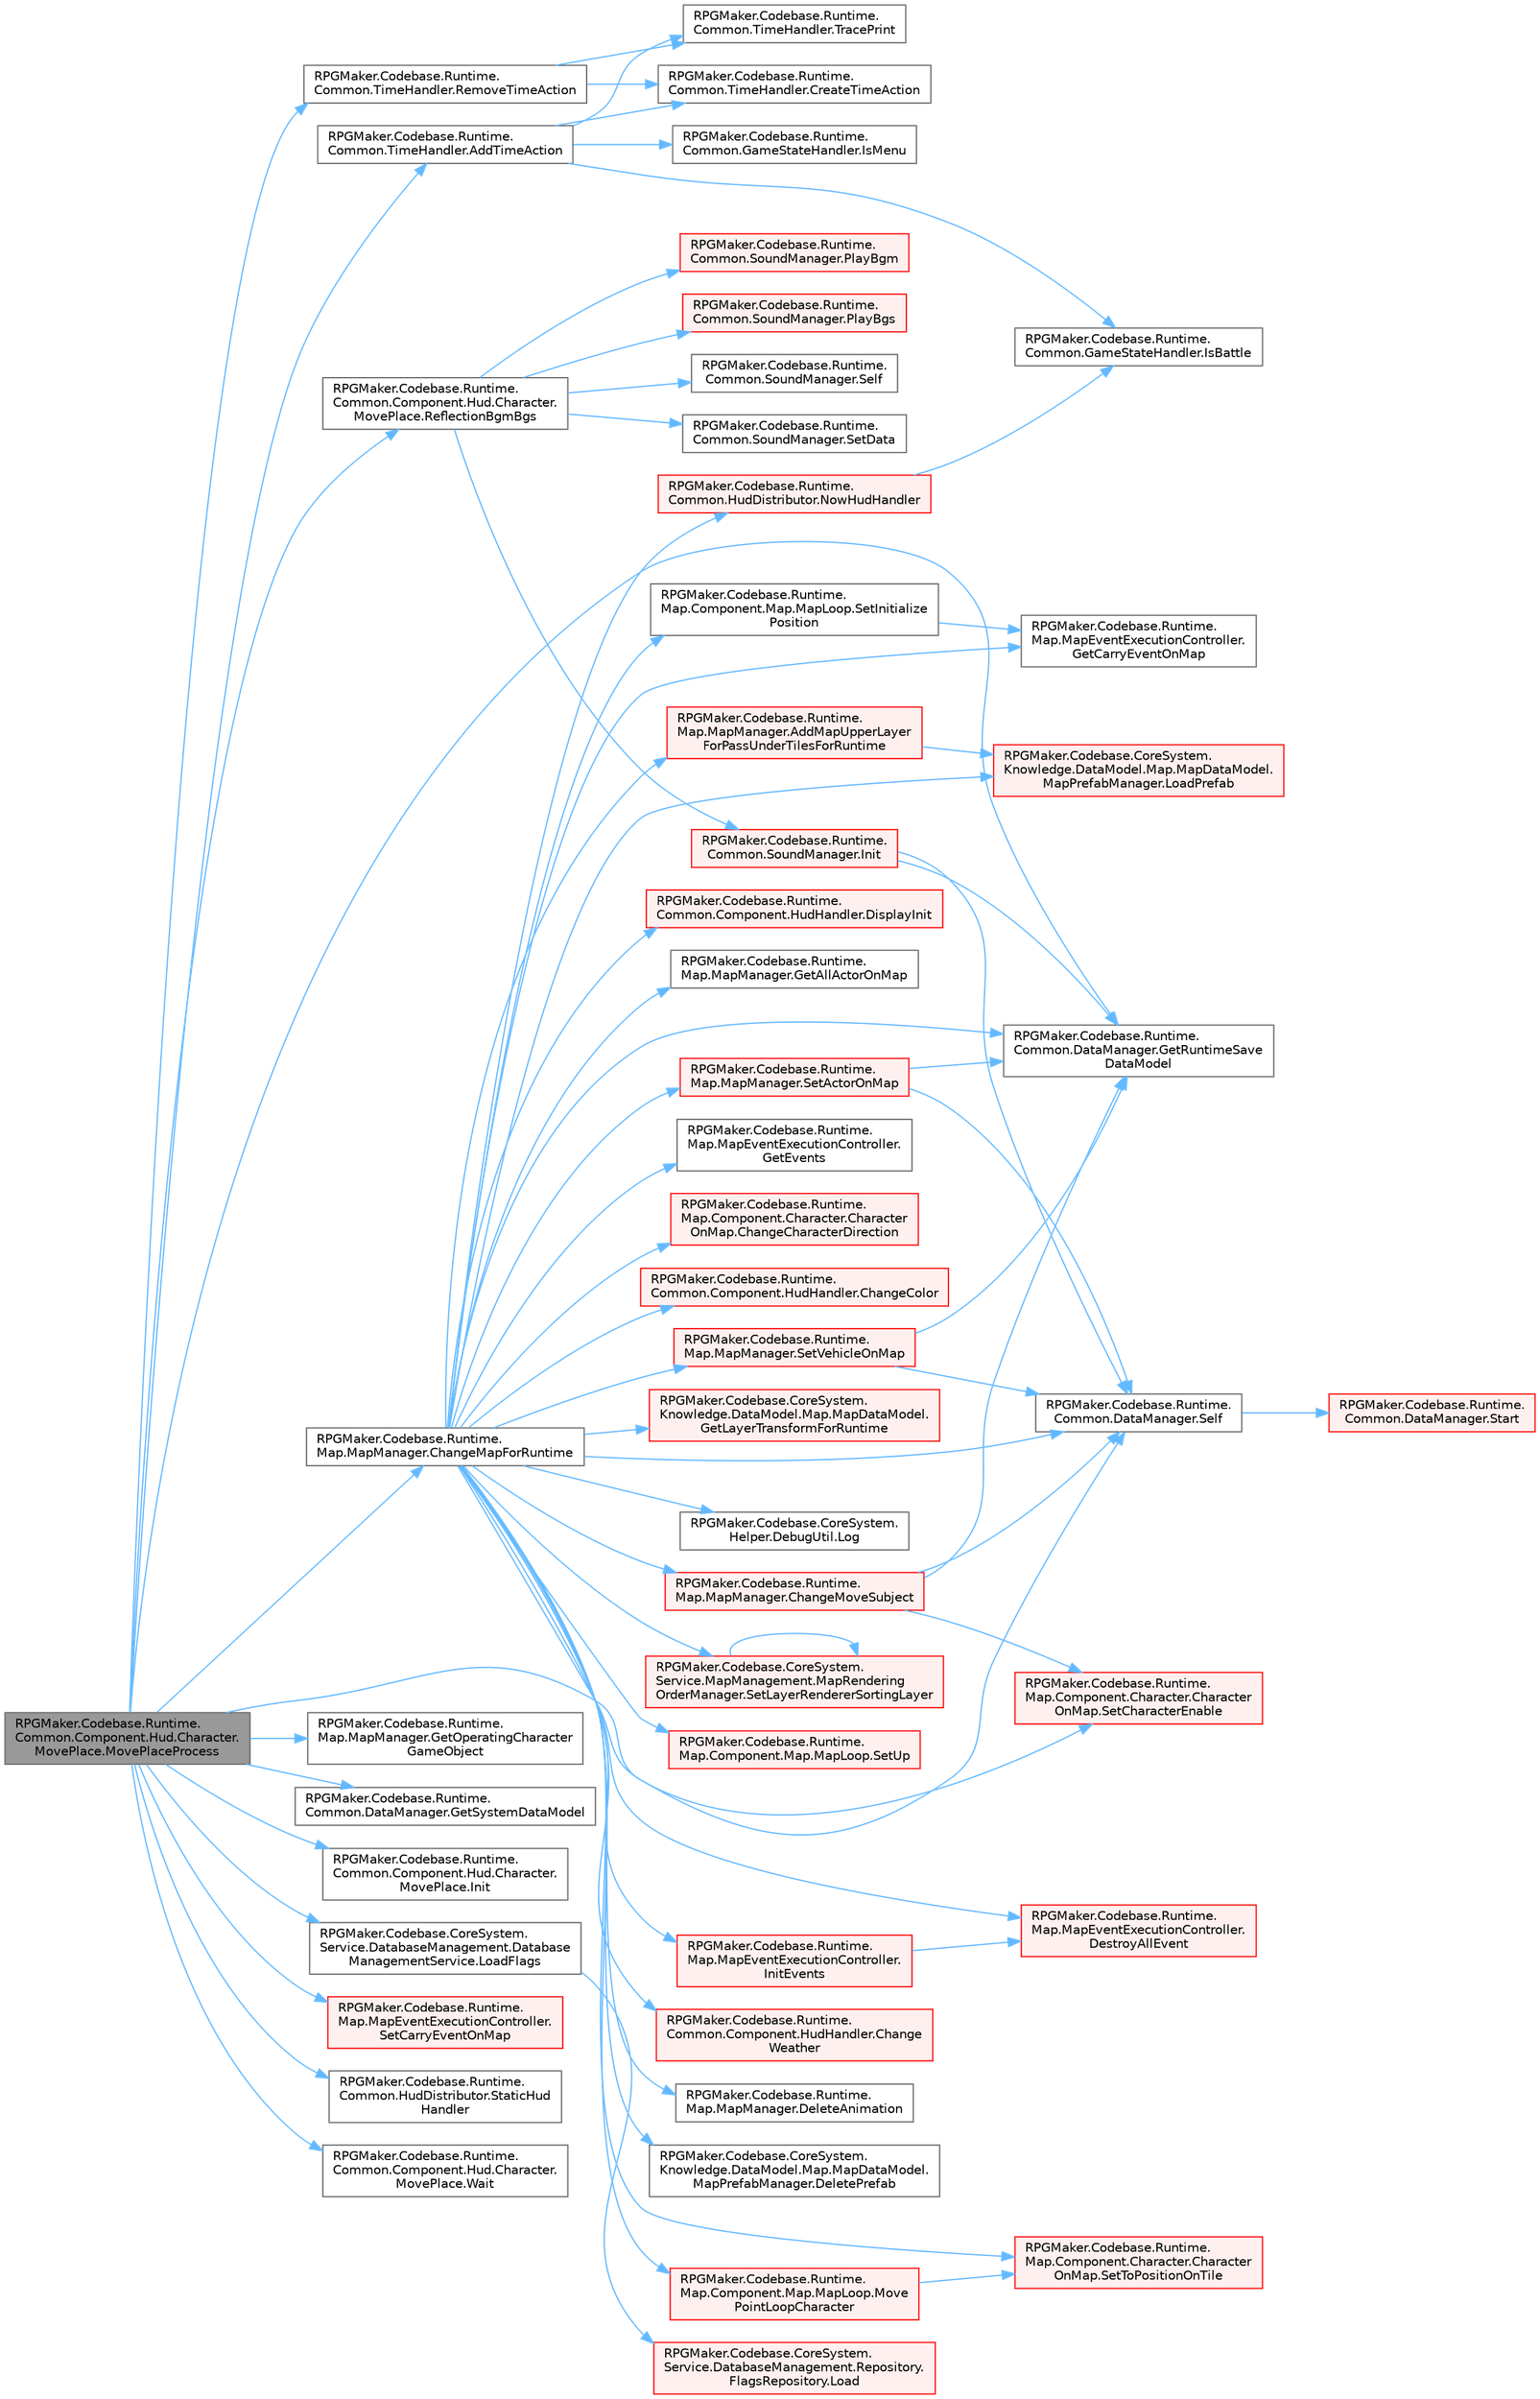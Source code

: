 digraph "RPGMaker.Codebase.Runtime.Common.Component.Hud.Character.MovePlace.MovePlaceProcess"
{
 // LATEX_PDF_SIZE
  bgcolor="transparent";
  edge [fontname=Helvetica,fontsize=10,labelfontname=Helvetica,labelfontsize=10];
  node [fontname=Helvetica,fontsize=10,shape=box,height=0.2,width=0.4];
  rankdir="LR";
  Node1 [id="Node000001",label="RPGMaker.Codebase.Runtime.\lCommon.Component.Hud.Character.\lMovePlace.MovePlaceProcess",height=0.2,width=0.4,color="gray40", fillcolor="grey60", style="filled", fontcolor="black",tooltip="😁 場所処理移動"];
  Node1 -> Node2 [id="edge1_Node000001_Node000002",color="steelblue1",style="solid",tooltip=" "];
  Node2 [id="Node000002",label="RPGMaker.Codebase.Runtime.\lCommon.TimeHandler.AddTimeAction",height=0.2,width=0.4,color="grey40", fillcolor="white", style="filled",URL="$d3/dac/class_r_p_g_maker_1_1_codebase_1_1_runtime_1_1_common_1_1_time_handler.html#ac4a358a4a2136a175a780d969a5a2ae2",tooltip="😁 実行するActionの登録"];
  Node2 -> Node3 [id="edge2_Node000002_Node000003",color="steelblue1",style="solid",tooltip=" "];
  Node3 [id="Node000003",label="RPGMaker.Codebase.Runtime.\lCommon.TimeHandler.CreateTimeAction",height=0.2,width=0.4,color="grey40", fillcolor="white", style="filled",URL="$d3/dac/class_r_p_g_maker_1_1_codebase_1_1_runtime_1_1_common_1_1_time_handler.html#a5eef3d1f8380e9a82f53b599f3a3b2d5",tooltip="😁 時間動作作成"];
  Node2 -> Node4 [id="edge3_Node000002_Node000004",color="steelblue1",style="solid",tooltip=" "];
  Node4 [id="Node000004",label="RPGMaker.Codebase.Runtime.\lCommon.GameStateHandler.IsBattle",height=0.2,width=0.4,color="grey40", fillcolor="white", style="filled",URL="$de/d2c/class_r_p_g_maker_1_1_codebase_1_1_runtime_1_1_common_1_1_game_state_handler.html#ad21ee0055358ca67238c33be028d2d7b",tooltip="😁 現在の状態がBATTLEまたは、BATTLE_EVENTかどうかを返却する"];
  Node2 -> Node5 [id="edge4_Node000002_Node000005",color="steelblue1",style="solid",tooltip=" "];
  Node5 [id="Node000005",label="RPGMaker.Codebase.Runtime.\lCommon.GameStateHandler.IsMenu",height=0.2,width=0.4,color="grey40", fillcolor="white", style="filled",URL="$de/d2c/class_r_p_g_maker_1_1_codebase_1_1_runtime_1_1_common_1_1_game_state_handler.html#a08635f6fd879412581bd0c23e3559838",tooltip="😁 現在の状態がMENUかどうかを返却する"];
  Node2 -> Node6 [id="edge5_Node000002_Node000006",color="steelblue1",style="solid",tooltip=" "];
  Node6 [id="Node000006",label="RPGMaker.Codebase.Runtime.\lCommon.TimeHandler.TracePrint",height=0.2,width=0.4,color="grey40", fillcolor="white", style="filled",URL="$d3/dac/class_r_p_g_maker_1_1_codebase_1_1_runtime_1_1_common_1_1_time_handler.html#a8c7773e140b3739304925ce8a0198ee5",tooltip="😁 トレース・プリント"];
  Node1 -> Node7 [id="edge6_Node000001_Node000007",color="steelblue1",style="solid",tooltip=" "];
  Node7 [id="Node000007",label="RPGMaker.Codebase.Runtime.\lMap.MapManager.ChangeMapForRuntime",height=0.2,width=0.4,color="grey40", fillcolor="white", style="filled",URL="$d5/d0f/class_r_p_g_maker_1_1_codebase_1_1_runtime_1_1_map_1_1_map_manager.html#a164b0a6efee413b3cff10ea519ab8029",tooltip="マップを表示する"];
  Node7 -> Node8 [id="edge7_Node000007_Node000008",color="steelblue1",style="solid",tooltip=" "];
  Node8 [id="Node000008",label="RPGMaker.Codebase.Runtime.\lMap.MapManager.AddMapUpperLayer\lForPassUnderTilesForRuntime",height=0.2,width=0.4,color="red", fillcolor="#FFF0F0", style="filled",URL="$d5/d0f/class_r_p_g_maker_1_1_codebase_1_1_runtime_1_1_map_1_1_map_manager.html#aebcec49d022bd3f004acb8f77291ae6e",tooltip="下をくぐり抜けるタイル表示用の上層レイヤーを追加する。"];
  Node8 -> Node11 [id="edge8_Node000008_Node000011",color="steelblue1",style="solid",tooltip=" "];
  Node11 [id="Node000011",label="RPGMaker.Codebase.CoreSystem.\lKnowledge.DataModel.Map.MapDataModel.\lMapPrefabManager.LoadPrefab",height=0.2,width=0.4,color="red", fillcolor="#FFF0F0", style="filled",URL="$dd/db9/class_r_p_g_maker_1_1_codebase_1_1_core_system_1_1_knowledge_1_1_data_model_1_1_map_1_1_map_data_model_1_1_map_prefab_manager.html#a242e52d6c89e04659a56c186666f512d",tooltip="😁 重いファイルは必要な時にLoadするための処理"];
  Node7 -> Node18 [id="edge9_Node000007_Node000018",color="steelblue1",style="solid",tooltip=" "];
  Node18 [id="Node000018",label="RPGMaker.Codebase.Runtime.\lMap.Component.Character.Character\lOnMap.ChangeCharacterDirection",height=0.2,width=0.4,color="red", fillcolor="#FFF0F0", style="filled",URL="$d0/dad/class_r_p_g_maker_1_1_codebase_1_1_runtime_1_1_map_1_1_component_1_1_character_1_1_character_on_map.html#adfcb95a5cb4a72b7940a9260b208703e",tooltip="向きを変える"];
  Node7 -> Node24 [id="edge10_Node000007_Node000024",color="steelblue1",style="solid",tooltip=" "];
  Node24 [id="Node000024",label="RPGMaker.Codebase.Runtime.\lCommon.Component.HudHandler.ChangeColor",height=0.2,width=0.4,color="red", fillcolor="#FFF0F0", style="filled",URL="$d4/ddb/class_r_p_g_maker_1_1_codebase_1_1_runtime_1_1_common_1_1_component_1_1_hud_handler.html#a707280034c5a181f1c578baf129640db",tooltip="😁 色変更"];
  Node7 -> Node68 [id="edge11_Node000007_Node000068",color="steelblue1",style="solid",tooltip=" "];
  Node68 [id="Node000068",label="RPGMaker.Codebase.Runtime.\lMap.MapManager.ChangeMoveSubject",height=0.2,width=0.4,color="red", fillcolor="#FFF0F0", style="filled",URL="$d5/d0f/class_r_p_g_maker_1_1_codebase_1_1_runtime_1_1_map_1_1_map_manager.html#a5d00d2c525cee192d90fc53bbc0c8682",tooltip=" "];
  Node68 -> Node29 [id="edge12_Node000068_Node000029",color="steelblue1",style="solid",tooltip=" "];
  Node29 [id="Node000029",label="RPGMaker.Codebase.Runtime.\lCommon.DataManager.GetRuntimeSave\lDataModel",height=0.2,width=0.4,color="grey40", fillcolor="white", style="filled",URL="$d5/d08/class_r_p_g_maker_1_1_codebase_1_1_runtime_1_1_common_1_1_data_manager.html#aa008ccb1bfddc97c2c6618cfe1fe9ab9",tooltip=" "];
  Node68 -> Node30 [id="edge13_Node000068_Node000030",color="steelblue1",style="solid",tooltip=" "];
  Node30 [id="Node000030",label="RPGMaker.Codebase.Runtime.\lCommon.DataManager.Self",height=0.2,width=0.4,color="grey40", fillcolor="white", style="filled",URL="$d5/d08/class_r_p_g_maker_1_1_codebase_1_1_runtime_1_1_common_1_1_data_manager.html#a8f0a40fd71fe0a873d1905e106299934",tooltip=" "];
  Node30 -> Node31 [id="edge14_Node000030_Node000031",color="steelblue1",style="solid",tooltip=" "];
  Node31 [id="Node000031",label="RPGMaker.Codebase.Runtime.\lCommon.DataManager.Start",height=0.2,width=0.4,color="red", fillcolor="#FFF0F0", style="filled",URL="$d5/d08/class_r_p_g_maker_1_1_codebase_1_1_runtime_1_1_common_1_1_data_manager.html#ace8f5b29b336a071e6383ecdbe0f85c5",tooltip=" "];
  Node68 -> Node253 [id="edge15_Node000068_Node000253",color="steelblue1",style="solid",tooltip=" "];
  Node253 [id="Node000253",label="RPGMaker.Codebase.Runtime.\lMap.Component.Character.Character\lOnMap.SetCharacterEnable",height=0.2,width=0.4,color="red", fillcolor="#FFF0F0", style="filled",URL="$d0/dad/class_r_p_g_maker_1_1_codebase_1_1_runtime_1_1_map_1_1_component_1_1_character_1_1_character_on_map.html#a756f1d45637d9696729bae9d07e79b81",tooltip=" "];
  Node7 -> Node287 [id="edge16_Node000007_Node000287",color="steelblue1",style="solid",tooltip=" "];
  Node287 [id="Node000287",label="RPGMaker.Codebase.Runtime.\lCommon.Component.HudHandler.Change\lWeather",height=0.2,width=0.4,color="red", fillcolor="#FFF0F0", style="filled",URL="$d4/ddb/class_r_p_g_maker_1_1_codebase_1_1_runtime_1_1_common_1_1_component_1_1_hud_handler.html#aa96841bec2a803f09cb83bf6399cc805",tooltip="😁 天気変更"];
  Node7 -> Node289 [id="edge17_Node000007_Node000289",color="steelblue1",style="solid",tooltip=" "];
  Node289 [id="Node000289",label="RPGMaker.Codebase.Runtime.\lMap.MapManager.DeleteAnimation",height=0.2,width=0.4,color="grey40", fillcolor="white", style="filled",URL="$d5/d0f/class_r_p_g_maker_1_1_codebase_1_1_runtime_1_1_map_1_1_map_manager.html#ac2a742daf38c7863f202f6d03e401281",tooltip="以降、セーブデータ関連"];
  Node7 -> Node290 [id="edge18_Node000007_Node000290",color="steelblue1",style="solid",tooltip=" "];
  Node290 [id="Node000290",label="RPGMaker.Codebase.CoreSystem.\lKnowledge.DataModel.Map.MapDataModel.\lMapPrefabManager.DeletePrefab",height=0.2,width=0.4,color="grey40", fillcolor="white", style="filled",URL="$dd/db9/class_r_p_g_maker_1_1_codebase_1_1_core_system_1_1_knowledge_1_1_data_model_1_1_map_1_1_map_data_model_1_1_map_prefab_manager.html#af652e3565eebb9a9b3dbabd1d56001ea",tooltip="😁 マップPrefabを削除"];
  Node7 -> Node291 [id="edge19_Node000007_Node000291",color="steelblue1",style="solid",tooltip=" "];
  Node291 [id="Node000291",label="RPGMaker.Codebase.Runtime.\lMap.MapEventExecutionController.\lDestroyAllEvent",height=0.2,width=0.4,color="red", fillcolor="#FFF0F0", style="filled",URL="$db/d6c/class_r_p_g_maker_1_1_codebase_1_1_runtime_1_1_map_1_1_map_event_execution_controller.html#a5af3576a0b4709a20541475e47014880",tooltip="全てのイベントを破棄する"];
  Node7 -> Node140 [id="edge20_Node000007_Node000140",color="steelblue1",style="solid",tooltip=" "];
  Node140 [id="Node000140",label="RPGMaker.Codebase.Runtime.\lCommon.Component.HudHandler.DisplayInit",height=0.2,width=0.4,color="red", fillcolor="#FFF0F0", style="filled",URL="$d4/ddb/class_r_p_g_maker_1_1_codebase_1_1_runtime_1_1_common_1_1_component_1_1_hud_handler.html#a48d9151e60197c1fc6ca30ce116c953c",tooltip="😁 初期化表示"];
  Node7 -> Node293 [id="edge21_Node000007_Node000293",color="steelblue1",style="solid",tooltip=" "];
  Node293 [id="Node000293",label="RPGMaker.Codebase.Runtime.\lMap.MapManager.GetAllActorOnMap",height=0.2,width=0.4,color="grey40", fillcolor="white", style="filled",URL="$d5/d0f/class_r_p_g_maker_1_1_codebase_1_1_runtime_1_1_map_1_1_map_manager.html#ae9abdce9b407bb0afa7c93a9632177ba",tooltip="操作中のアクターを含めたパーティメンバー全員の情報を取得する"];
  Node7 -> Node294 [id="edge22_Node000007_Node000294",color="steelblue1",style="solid",tooltip=" "];
  Node294 [id="Node000294",label="RPGMaker.Codebase.Runtime.\lMap.MapEventExecutionController.\lGetCarryEventOnMap",height=0.2,width=0.4,color="grey40", fillcolor="white", style="filled",URL="$db/d6c/class_r_p_g_maker_1_1_codebase_1_1_runtime_1_1_map_1_1_map_event_execution_controller.html#ac63d19dda0b7a41545a24571abebddc3",tooltip="次のマップに遷移する際に、削除しないイベントのGameObjectを返却"];
  Node7 -> Node223 [id="edge23_Node000007_Node000223",color="steelblue1",style="solid",tooltip=" "];
  Node223 [id="Node000223",label="RPGMaker.Codebase.Runtime.\lMap.MapEventExecutionController.\lGetEvents",height=0.2,width=0.4,color="grey40", fillcolor="white", style="filled",URL="$db/d6c/class_r_p_g_maker_1_1_codebase_1_1_runtime_1_1_map_1_1_map_event_execution_controller.html#a9bbf8c17f4e918ec6053dc6901d9fd17",tooltip="マップ内のイベントリスト返却"];
  Node7 -> Node295 [id="edge24_Node000007_Node000295",color="steelblue1",style="solid",tooltip=" "];
  Node295 [id="Node000295",label="RPGMaker.Codebase.CoreSystem.\lKnowledge.DataModel.Map.MapDataModel.\lGetLayerTransformForRuntime",height=0.2,width=0.4,color="red", fillcolor="#FFF0F0", style="filled",URL="$d8/d51/class_r_p_g_maker_1_1_codebase_1_1_core_system_1_1_knowledge_1_1_data_model_1_1_map_1_1_map_data_model.html#a3ce7480af0b1ccf56688468c6a8e4870",tooltip="😁 実行時のためのレイヤー変身取得"];
  Node7 -> Node29 [id="edge25_Node000007_Node000029",color="steelblue1",style="solid",tooltip=" "];
  Node7 -> Node296 [id="edge26_Node000007_Node000296",color="steelblue1",style="solid",tooltip=" "];
  Node296 [id="Node000296",label="RPGMaker.Codebase.Runtime.\lMap.MapEventExecutionController.\lInitEvents",height=0.2,width=0.4,color="red", fillcolor="#FFF0F0", style="filled",URL="$db/d6c/class_r_p_g_maker_1_1_codebase_1_1_runtime_1_1_map_1_1_map_event_execution_controller.html#ab495582b22a0da81cb51914e579edb76",tooltip="マップ内のイベントを初期化"];
  Node296 -> Node291 [id="edge27_Node000296_Node000291",color="steelblue1",style="solid",tooltip=" "];
  Node7 -> Node11 [id="edge28_Node000007_Node000011",color="steelblue1",style="solid",tooltip=" "];
  Node7 -> Node277 [id="edge29_Node000007_Node000277",color="steelblue1",style="solid",tooltip=" "];
  Node277 [id="Node000277",label="RPGMaker.Codebase.CoreSystem.\lHelper.DebugUtil.Log",height=0.2,width=0.4,color="grey40", fillcolor="white", style="filled",URL="$d0/dba/class_r_p_g_maker_1_1_codebase_1_1_core_system_1_1_helper_1_1_debug_util.html#ae769554710c95a408921ec8596769145",tooltip="😁 オブジェクトを文字列化してUnityコンソールに表示する。"];
  Node7 -> Node332 [id="edge30_Node000007_Node000332",color="steelblue1",style="solid",tooltip=" "];
  Node332 [id="Node000332",label="RPGMaker.Codebase.Runtime.\lMap.Component.Map.MapLoop.Move\lPointLoopCharacter",height=0.2,width=0.4,color="red", fillcolor="#FFF0F0", style="filled",URL="$d9/d69/class_r_p_g_maker_1_1_codebase_1_1_runtime_1_1_map_1_1_component_1_1_map_1_1_map_loop.html#a58c4eaee6f1cab937a85cca4aa4c73b1",tooltip=" "];
  Node332 -> Node328 [id="edge31_Node000332_Node000328",color="steelblue1",style="solid",tooltip=" "];
  Node328 [id="Node000328",label="RPGMaker.Codebase.Runtime.\lMap.Component.Character.Character\lOnMap.SetToPositionOnTile",height=0.2,width=0.4,color="red", fillcolor="#FFF0F0", style="filled",URL="$d0/dad/class_r_p_g_maker_1_1_codebase_1_1_runtime_1_1_map_1_1_component_1_1_character_1_1_character_on_map.html#a651992270bdda6f0bd081d9f55b619c0",tooltip="指定したタイルの位置を設定"];
  Node7 -> Node124 [id="edge32_Node000007_Node000124",color="steelblue1",style="solid",tooltip=" "];
  Node124 [id="Node000124",label="RPGMaker.Codebase.Runtime.\lCommon.HudDistributor.NowHudHandler",height=0.2,width=0.4,color="red", fillcolor="#FFF0F0", style="filled",URL="$de/df1/class_r_p_g_maker_1_1_codebase_1_1_runtime_1_1_common_1_1_hud_distributor.html#a9d7e7a73b205c8bbd12640dd907d18c4",tooltip="😁 現在のHudHandlerを返却"];
  Node124 -> Node4 [id="edge33_Node000124_Node000004",color="steelblue1",style="solid",tooltip=" "];
  Node7 -> Node30 [id="edge34_Node000007_Node000030",color="steelblue1",style="solid",tooltip=" "];
  Node7 -> Node334 [id="edge35_Node000007_Node000334",color="steelblue1",style="solid",tooltip=" "];
  Node334 [id="Node000334",label="RPGMaker.Codebase.Runtime.\lMap.MapManager.SetActorOnMap",height=0.2,width=0.4,color="red", fillcolor="#FFF0F0", style="filled",URL="$d5/d0f/class_r_p_g_maker_1_1_codebase_1_1_runtime_1_1_map_1_1_map_manager.html#ab10efbb123b9f95680a21f0595044965",tooltip=" "];
  Node334 -> Node29 [id="edge36_Node000334_Node000029",color="steelblue1",style="solid",tooltip=" "];
  Node334 -> Node30 [id="edge37_Node000334_Node000030",color="steelblue1",style="solid",tooltip=" "];
  Node7 -> Node253 [id="edge38_Node000007_Node000253",color="steelblue1",style="solid",tooltip=" "];
  Node7 -> Node342 [id="edge39_Node000007_Node000342",color="steelblue1",style="solid",tooltip=" "];
  Node342 [id="Node000342",label="RPGMaker.Codebase.Runtime.\lMap.Component.Map.MapLoop.SetInitialize\lPosition",height=0.2,width=0.4,color="grey40", fillcolor="white", style="filled",URL="$d9/d69/class_r_p_g_maker_1_1_codebase_1_1_runtime_1_1_map_1_1_component_1_1_map_1_1_map_loop.html#a85e714fa8710b770ce7d340c5b5e750b",tooltip=" "];
  Node342 -> Node294 [id="edge40_Node000342_Node000294",color="steelblue1",style="solid",tooltip=" "];
  Node7 -> Node343 [id="edge41_Node000007_Node000343",color="steelblue1",style="solid",tooltip=" "];
  Node343 [id="Node000343",label="RPGMaker.Codebase.CoreSystem.\lService.MapManagement.MapRendering\lOrderManager.SetLayerRendererSortingLayer",height=0.2,width=0.4,color="red", fillcolor="#FFF0F0", style="filled",URL="$d5/d51/class_r_p_g_maker_1_1_codebase_1_1_core_system_1_1_service_1_1_map_management_1_1_map_rendering_order_manager.html#a921c81e6c3f02ac726d6cda3a374502b",tooltip="😁 層描画ソート層設定"];
  Node343 -> Node343 [id="edge42_Node000343_Node000343",color="steelblue1",style="solid",tooltip=" "];
  Node7 -> Node328 [id="edge43_Node000007_Node000328",color="steelblue1",style="solid",tooltip=" "];
  Node7 -> Node345 [id="edge44_Node000007_Node000345",color="steelblue1",style="solid",tooltip=" "];
  Node345 [id="Node000345",label="RPGMaker.Codebase.Runtime.\lMap.Component.Map.MapLoop.SetUp",height=0.2,width=0.4,color="red", fillcolor="#FFF0F0", style="filled",URL="$d9/d69/class_r_p_g_maker_1_1_codebase_1_1_runtime_1_1_map_1_1_component_1_1_map_1_1_map_loop.html#ae4fdb601b3cd1e42ffdaa7822b777194",tooltip=" "];
  Node7 -> Node347 [id="edge45_Node000007_Node000347",color="steelblue1",style="solid",tooltip=" "];
  Node347 [id="Node000347",label="RPGMaker.Codebase.Runtime.\lMap.MapManager.SetVehicleOnMap",height=0.2,width=0.4,color="red", fillcolor="#FFF0F0", style="filled",URL="$d5/d0f/class_r_p_g_maker_1_1_codebase_1_1_runtime_1_1_map_1_1_map_manager.html#a37e412a35b210f1313f567ba8ade8b96",tooltip=" "];
  Node347 -> Node29 [id="edge46_Node000347_Node000029",color="steelblue1",style="solid",tooltip=" "];
  Node347 -> Node30 [id="edge47_Node000347_Node000030",color="steelblue1",style="solid",tooltip=" "];
  Node1 -> Node234 [id="edge48_Node000001_Node000234",color="steelblue1",style="solid",tooltip=" "];
  Node234 [id="Node000234",label="RPGMaker.Codebase.Runtime.\lMap.MapManager.GetOperatingCharacter\lGameObject",height=0.2,width=0.4,color="grey40", fillcolor="white", style="filled",URL="$d5/d0f/class_r_p_g_maker_1_1_codebase_1_1_runtime_1_1_map_1_1_map_manager.html#a892881fd911e9d07d7eb06725735e128",tooltip="操作中のキャラクター（アクター or 乗り物）のGameObject"];
  Node1 -> Node29 [id="edge49_Node000001_Node000029",color="steelblue1",style="solid",tooltip=" "];
  Node1 -> Node126 [id="edge50_Node000001_Node000126",color="steelblue1",style="solid",tooltip=" "];
  Node126 [id="Node000126",label="RPGMaker.Codebase.Runtime.\lCommon.DataManager.GetSystemDataModel",height=0.2,width=0.4,color="grey40", fillcolor="white", style="filled",URL="$d5/d08/class_r_p_g_maker_1_1_codebase_1_1_runtime_1_1_common_1_1_data_manager.html#acdc0251471c3db50b36db22a1f9b9d83",tooltip=" "];
  Node1 -> Node348 [id="edge51_Node000001_Node000348",color="steelblue1",style="solid",tooltip=" "];
  Node348 [id="Node000348",label="RPGMaker.Codebase.Runtime.\lCommon.Component.Hud.Character.\lMovePlace.Init",height=0.2,width=0.4,color="grey40", fillcolor="white", style="filled",URL="$df/d12/class_r_p_g_maker_1_1_codebase_1_1_runtime_1_1_common_1_1_component_1_1_hud_1_1_character_1_1_move_place.html#af568e0831e7e04eb20b54f4ce8d5df44",tooltip="😁 初期化"];
  Node1 -> Node47 [id="edge52_Node000001_Node000047",color="steelblue1",style="solid",tooltip=" "];
  Node47 [id="Node000047",label="RPGMaker.Codebase.CoreSystem.\lService.DatabaseManagement.Database\lManagementService.LoadFlags",height=0.2,width=0.4,color="grey40", fillcolor="white", style="filled",URL="$db/db0/class_r_p_g_maker_1_1_codebase_1_1_core_system_1_1_service_1_1_database_management_1_1_database_management_service.html#a5eb2954667a7f994c25194d12c5a2602",tooltip="😁 フラグ読込"];
  Node47 -> Node48 [id="edge53_Node000047_Node000048",color="steelblue1",style="solid",tooltip=" "];
  Node48 [id="Node000048",label="RPGMaker.Codebase.CoreSystem.\lService.DatabaseManagement.Repository.\lFlagsRepository.Load",height=0.2,width=0.4,color="red", fillcolor="#FFF0F0", style="filled",URL="$dd/db4/class_r_p_g_maker_1_1_codebase_1_1_core_system_1_1_service_1_1_database_management_1_1_repository_1_1_flags_repository.html#a0410340db193ba2dd6d34cbbc9de1925",tooltip="😁 読込"];
  Node1 -> Node349 [id="edge54_Node000001_Node000349",color="steelblue1",style="solid",tooltip=" "];
  Node349 [id="Node000349",label="RPGMaker.Codebase.Runtime.\lCommon.Component.Hud.Character.\lMovePlace.ReflectionBgmBgs",height=0.2,width=0.4,color="grey40", fillcolor="white", style="filled",URL="$df/d12/class_r_p_g_maker_1_1_codebase_1_1_runtime_1_1_common_1_1_component_1_1_hud_1_1_character_1_1_move_place.html#a2401a104b9b46869b22f030231a05b64",tooltip="😁 反射背景音楽背景音"];
  Node349 -> Node350 [id="edge55_Node000349_Node000350",color="steelblue1",style="solid",tooltip=" "];
  Node350 [id="Node000350",label="RPGMaker.Codebase.Runtime.\lCommon.SoundManager.Init",height=0.2,width=0.4,color="red", fillcolor="#FFF0F0", style="filled",URL="$dc/d92/class_r_p_g_maker_1_1_codebase_1_1_runtime_1_1_common_1_1_sound_manager.html#a355d9f1c0d323b00b6566887669c8706",tooltip=" "];
  Node350 -> Node29 [id="edge56_Node000350_Node000029",color="steelblue1",style="solid",tooltip=" "];
  Node350 -> Node30 [id="edge57_Node000350_Node000030",color="steelblue1",style="solid",tooltip=" "];
  Node349 -> Node246 [id="edge58_Node000349_Node000246",color="steelblue1",style="solid",tooltip=" "];
  Node246 [id="Node000246",label="RPGMaker.Codebase.Runtime.\lCommon.SoundManager.PlayBgm",height=0.2,width=0.4,color="red", fillcolor="#FFF0F0", style="filled",URL="$dc/d92/class_r_p_g_maker_1_1_codebase_1_1_runtime_1_1_common_1_1_sound_manager.html#a6c8c608b6e1e7333a2d5ffefd1c22eb1",tooltip=" "];
  Node349 -> Node352 [id="edge59_Node000349_Node000352",color="steelblue1",style="solid",tooltip=" "];
  Node352 [id="Node000352",label="RPGMaker.Codebase.Runtime.\lCommon.SoundManager.PlayBgs",height=0.2,width=0.4,color="red", fillcolor="#FFF0F0", style="filled",URL="$dc/d92/class_r_p_g_maker_1_1_codebase_1_1_runtime_1_1_common_1_1_sound_manager.html#a3885aa1153952db1a46c6b826c09d94d",tooltip=" "];
  Node349 -> Node167 [id="edge60_Node000349_Node000167",color="steelblue1",style="solid",tooltip=" "];
  Node167 [id="Node000167",label="RPGMaker.Codebase.Runtime.\lCommon.SoundManager.Self",height=0.2,width=0.4,color="grey40", fillcolor="white", style="filled",URL="$dc/d92/class_r_p_g_maker_1_1_codebase_1_1_runtime_1_1_common_1_1_sound_manager.html#aca0898033e6c728c94d26ad955dc4968",tooltip=" "];
  Node349 -> Node168 [id="edge61_Node000349_Node000168",color="steelblue1",style="solid",tooltip=" "];
  Node168 [id="Node000168",label="RPGMaker.Codebase.Runtime.\lCommon.SoundManager.SetData",height=0.2,width=0.4,color="grey40", fillcolor="white", style="filled",URL="$dc/d92/class_r_p_g_maker_1_1_codebase_1_1_runtime_1_1_common_1_1_sound_manager.html#a0618a93ba58b7dbf31684f62cf69a8dd",tooltip=" "];
  Node1 -> Node28 [id="edge62_Node000001_Node000028",color="steelblue1",style="solid",tooltip=" "];
  Node28 [id="Node000028",label="RPGMaker.Codebase.Runtime.\lCommon.TimeHandler.RemoveTimeAction",height=0.2,width=0.4,color="grey40", fillcolor="white", style="filled",URL="$d3/dac/class_r_p_g_maker_1_1_codebase_1_1_runtime_1_1_common_1_1_time_handler.html#acbacfdc0a0c421baed7613fc41529941",tooltip="😁 Actionの削除"];
  Node28 -> Node3 [id="edge63_Node000028_Node000003",color="steelblue1",style="solid",tooltip=" "];
  Node28 -> Node6 [id="edge64_Node000028_Node000006",color="steelblue1",style="solid",tooltip=" "];
  Node1 -> Node30 [id="edge65_Node000001_Node000030",color="steelblue1",style="solid",tooltip=" "];
  Node1 -> Node355 [id="edge66_Node000001_Node000355",color="steelblue1",style="solid",tooltip=" "];
  Node355 [id="Node000355",label="RPGMaker.Codebase.Runtime.\lMap.MapEventExecutionController.\lSetCarryEventOnMap",height=0.2,width=0.4,color="red", fillcolor="#FFF0F0", style="filled",URL="$db/d6c/class_r_p_g_maker_1_1_codebase_1_1_runtime_1_1_map_1_1_map_event_execution_controller.html#a427b8b945f062d7768633c87c2435f66",tooltip="次のマップに遷移する際に、削除しないイベントデータを設定"];
  Node1 -> Node358 [id="edge67_Node000001_Node000358",color="steelblue1",style="solid",tooltip=" "];
  Node358 [id="Node000358",label="RPGMaker.Codebase.Runtime.\lCommon.HudDistributor.StaticHud\lHandler",height=0.2,width=0.4,color="grey40", fillcolor="white", style="filled",URL="$de/df1/class_r_p_g_maker_1_1_codebase_1_1_runtime_1_1_common_1_1_hud_distributor.html#a345fa7767d9dd109c0ddfdc0369977ed",tooltip="😁 静的ヘッド・アップ・ディスプレイ・ハンドラー"];
  Node1 -> Node359 [id="edge68_Node000001_Node000359",color="steelblue1",style="solid",tooltip=" "];
  Node359 [id="Node000359",label="RPGMaker.Codebase.Runtime.\lCommon.Component.Hud.Character.\lMovePlace.Wait",height=0.2,width=0.4,color="grey40", fillcolor="white", style="filled",URL="$df/d12/class_r_p_g_maker_1_1_codebase_1_1_runtime_1_1_common_1_1_component_1_1_hud_1_1_character_1_1_move_place.html#aa4d94ee697688dafb6550f98a3bae3aa",tooltip="😁 待ち"];
}
